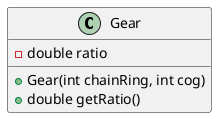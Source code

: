 @startuml
class Gear {
    -double ratio
    +Gear(int chainRing, int cog)
    +double getRatio()
}
@enduml